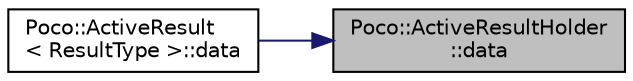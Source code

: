 digraph "Poco::ActiveResultHolder::data"
{
 // LATEX_PDF_SIZE
  edge [fontname="Helvetica",fontsize="10",labelfontname="Helvetica",labelfontsize="10"];
  node [fontname="Helvetica",fontsize="10",shape=record];
  rankdir="RL";
  Node1 [label="Poco::ActiveResultHolder\l::data",height=0.2,width=0.4,color="black", fillcolor="grey75", style="filled", fontcolor="black",tooltip="Returns a reference to the actual result."];
  Node1 -> Node2 [dir="back",color="midnightblue",fontsize="10",style="solid",fontname="Helvetica"];
  Node2 [label="Poco::ActiveResult\l\< ResultType \>::data",height=0.2,width=0.4,color="black", fillcolor="white", style="filled",URL="$classPoco_1_1ActiveResult.html#a48851acb14af139647ae98fc4a722467",tooltip="Returns a reference to the result data."];
}
